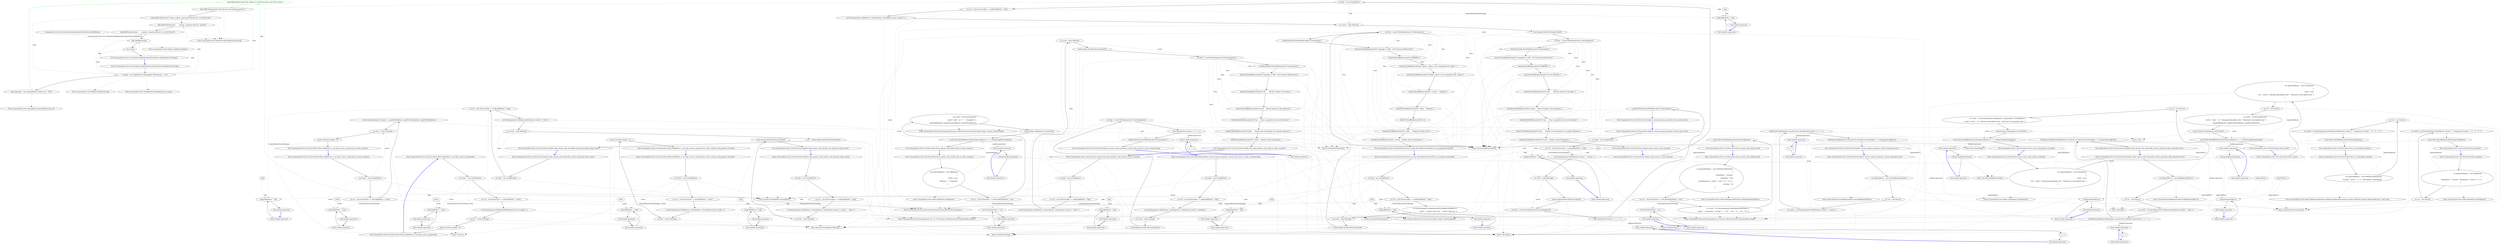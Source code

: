 digraph  {
d3 [label="help.AddPreOptionsLine(''This software is under the terms of the XYZ License'')", span="62-62", cluster="CommandLine.Tests.Unit.Attributes.HelpOptionAttributeFixture.MockOptions.GetUsage()", color=green, community=0];
d1 [label="var help = new HelpText(new HeadingInfo(''MyProgram'', ''1.0''))", span="60-60", cluster="CommandLine.Tests.Unit.Attributes.HelpOptionAttributeFixture.MockOptions.GetUsage()"];
d2 [label="help.Copyright = new CopyrightInfo(''Authors, Inc.'', 2007)", span="61-61", cluster="CommandLine.Tests.Unit.Attributes.HelpOptionAttributeFixture.MockOptions.GetUsage()"];
d4 [label="help.AddPreOptionsLine(''(http://license-text.org/show.cgi?xyz).'')", span="63-63", cluster="CommandLine.Tests.Unit.Attributes.HelpOptionAttributeFixture.MockOptions.GetUsage()"];
d14 [label="Entry CommandLine.Text.HelpText.AddPreOptionsLine(string)", span="378-378", cluster="CommandLine.Text.HelpText.AddPreOptionsLine(string)"];
d0 [label="Entry CommandLine.Tests.Unit.Attributes.HelpOptionAttributeFixture.MockOptions.GetUsage()", span="58-58", cluster="CommandLine.Tests.Unit.Attributes.HelpOptionAttributeFixture.MockOptions.GetUsage()"];
d11 [label="Entry CommandLine.Text.HelpText.HelpText(string)", span="84-84", cluster="CommandLine.Text.HelpText.HelpText(string)"];
d12 [label="Entry CommandLine.Text.HeadingInfo.HeadingInfo(string, string)", span="60-60", cluster="CommandLine.Text.HeadingInfo.HeadingInfo(string, string)"];
d5 [label="help.AddPreOptionsLine(''Usage: myprog --input equations-file.xml -o result-file.xml'')", span="64-64", cluster="CommandLine.Tests.Unit.Attributes.HelpOptionAttributeFixture.MockOptions.GetUsage()"];
d6 [label="help.AddPreOptionsLine(''       myprog -i equations-file.xml --paralell'')", span="65-65", cluster="CommandLine.Tests.Unit.Attributes.HelpOptionAttributeFixture.MockOptions.GetUsage()"];
d7 [label="help.AddPreOptionsLine(''       myprog -i equations-file.xml -vo result-file.xml'')", span="66-66", cluster="CommandLine.Tests.Unit.Attributes.HelpOptionAttributeFixture.MockOptions.GetUsage()"];
d8 [label="help.AddOptions(this)", span="67-67", cluster="CommandLine.Tests.Unit.Attributes.HelpOptionAttributeFixture.MockOptions.GetUsage()"];
d9 [label="return help;", span="68-68", cluster="CommandLine.Tests.Unit.Attributes.HelpOptionAttributeFixture.MockOptions.GetUsage()"];
d13 [label="Entry CommandLine.Text.CopyrightInfo.CopyrightInfo(string, int)", span="56-56", cluster="CommandLine.Text.CopyrightInfo.CopyrightInfo(string, int)"];
d10 [label="Exit CommandLine.Tests.Unit.Attributes.HelpOptionAttributeFixture.MockOptions.GetUsage()", span="58-58", cluster="CommandLine.Tests.Unit.Attributes.HelpOptionAttributeFixture.MockOptions.GetUsage()"];
d63 [label="CommandLine.Tests.Unit.Attributes.HelpOptionAttributeFixture.MockOptions", span=""];
d15 [label="Entry CommandLine.Text.HelpText.AddOptions(object)", span="398-398", cluster="CommandLine.Text.HelpText.AddOptions(object)"];
m1_0 [label="Entry CommandLine.Tests.Unit.ParserTests.When_HelpWriter_is_set_help_screen_is_generated()", span="15-15", cluster="CommandLine.Tests.Unit.ParserTests.When_HelpWriter_is_set_help_screen_is_generated()", file="ReflectionHelper.cs"];
m1_1 [label="var writer = new StringWriter()", span="18-18", cluster="CommandLine.Tests.Unit.ParserTests.When_HelpWriter_is_set_help_screen_is_generated()", file="ReflectionHelper.cs"];
m1_2 [label="var sut = new Parser(with => with.HelpWriter = writer)", span="19-19", cluster="CommandLine.Tests.Unit.ParserTests.When_HelpWriter_is_set_help_screen_is_generated()", file="ReflectionHelper.cs"];
m1_4 [label="var text = writer.ToString()", span="25-25", cluster="CommandLine.Tests.Unit.ParserTests.When_HelpWriter_is_set_help_screen_is_generated()", file="ReflectionHelper.cs"];
m1_3 [label="sut.ParseArguments<FakeOptionWithRequired>(new string[] { })", span="22-22", cluster="CommandLine.Tests.Unit.ParserTests.When_HelpWriter_is_set_help_screen_is_generated()", file="ReflectionHelper.cs"];
m1_5 [label="Assert.True(text.Length > 0)", span="26-26", cluster="CommandLine.Tests.Unit.ParserTests.When_HelpWriter_is_set_help_screen_is_generated()", file="ReflectionHelper.cs"];
m1_6 [label="Exit CommandLine.Tests.Unit.ParserTests.When_HelpWriter_is_set_help_screen_is_generated()", span="15-15", cluster="CommandLine.Tests.Unit.ParserTests.When_HelpWriter_is_set_help_screen_is_generated()", file="ReflectionHelper.cs"];
m1_100 [label="Entry CommandLine.Tests.Unit.ParserTests.Explicit_help_request_with_immutable_instance_generates_help_requested_error()", span="184-184", cluster="CommandLine.Tests.Unit.ParserTests.Explicit_help_request_with_immutable_instance_generates_help_requested_error()", file="ReflectionHelper.cs"];
m1_101 [label="var expectedError = new HelpRequestedError()", span="187-187", cluster="CommandLine.Tests.Unit.ParserTests.Explicit_help_request_with_immutable_instance_generates_help_requested_error()", file="ReflectionHelper.cs"];
m1_102 [label="var sut = new Parser()", span="188-188", cluster="CommandLine.Tests.Unit.ParserTests.Explicit_help_request_with_immutable_instance_generates_help_requested_error()", file="ReflectionHelper.cs"];
m1_105 [label="((NotParsed<FakeImmutableOptions>)result).Errors.Should().ContainSingle(e => e.Equals(expectedError))", span="195-195", cluster="CommandLine.Tests.Unit.ParserTests.Explicit_help_request_with_immutable_instance_generates_help_requested_error()", file="ReflectionHelper.cs"];
m1_103 [label="var result = sut.ParseArguments<FakeImmutableOptions>(new[] { ''--help'' })", span="191-191", cluster="CommandLine.Tests.Unit.ParserTests.Explicit_help_request_with_immutable_instance_generates_help_requested_error()", file="ReflectionHelper.cs"];
m1_104 [label="((NotParsed<FakeImmutableOptions>)result).Errors.Should().HaveCount(x => x == 1)", span="194-194", cluster="CommandLine.Tests.Unit.ParserTests.Explicit_help_request_with_immutable_instance_generates_help_requested_error()", file="ReflectionHelper.cs"];
m1_106 [label="Exit CommandLine.Tests.Unit.ParserTests.Explicit_help_request_with_immutable_instance_generates_help_requested_error()", span="184-184", cluster="CommandLine.Tests.Unit.ParserTests.Explicit_help_request_with_immutable_instance_generates_help_requested_error()", file="ReflectionHelper.cs"];
m1_162 [label="Entry CommandLine.Tests.Unit.ParserTests.Implicit_help_screen_in_verb_scenario()", span="251-251", cluster="CommandLine.Tests.Unit.ParserTests.Implicit_help_screen_in_verb_scenario()", file="ReflectionHelper.cs"];
m1_163 [label="var help = new StringWriter()", span="254-254", cluster="CommandLine.Tests.Unit.ParserTests.Implicit_help_screen_in_verb_scenario()", file="ReflectionHelper.cs"];
m1_164 [label="var sut = new Parser(config => config.HelpWriter = help)", span="255-255", cluster="CommandLine.Tests.Unit.ParserTests.Implicit_help_screen_in_verb_scenario()", file="ReflectionHelper.cs"];
m1_166 [label="var result = help.ToString()", span="259-259", cluster="CommandLine.Tests.Unit.ParserTests.Implicit_help_screen_in_verb_scenario()", file="ReflectionHelper.cs"];
m1_165 [label="sut.ParseArguments<AddOptions, CommitOptions, CloneOptions>(new string [] { })", span="258-258", cluster="CommandLine.Tests.Unit.ParserTests.Implicit_help_screen_in_verb_scenario()", file="ReflectionHelper.cs"];
m1_167 [label="result.Length.Should().BeGreaterThan(0)", span="262-262", cluster="CommandLine.Tests.Unit.ParserTests.Implicit_help_screen_in_verb_scenario()", file="ReflectionHelper.cs"];
m1_168 [label="var lines = result.ToNotEmptyLines().TrimStringArray()", span="263-263", cluster="CommandLine.Tests.Unit.ParserTests.Implicit_help_screen_in_verb_scenario()", file="ReflectionHelper.cs"];
m1_169 [label="lines[0].Should().StartWithEquivalent(''CommandLine'')", span="264-264", cluster="CommandLine.Tests.Unit.ParserTests.Implicit_help_screen_in_verb_scenario()", file="ReflectionHelper.cs"];
m1_170 [label="lines[1].ShouldBeEquivalentTo(''Copyright (c) 2005 - 2015 Giacomo Stelluti Scala'')", span="265-265", cluster="CommandLine.Tests.Unit.ParserTests.Implicit_help_screen_in_verb_scenario()", file="ReflectionHelper.cs"];
m1_171 [label="lines[2].ShouldBeEquivalentTo(''ERROR(S):'')", span="266-266", cluster="CommandLine.Tests.Unit.ParserTests.Implicit_help_screen_in_verb_scenario()", file="ReflectionHelper.cs"];
m1_172 [label="lines[3].ShouldBeEquivalentTo(''No verb selected.'')", span="267-267", cluster="CommandLine.Tests.Unit.ParserTests.Implicit_help_screen_in_verb_scenario()", file="ReflectionHelper.cs"];
m1_173 [label="lines[4].ShouldBeEquivalentTo(''add        Add file contents to the index.'')", span="268-268", cluster="CommandLine.Tests.Unit.ParserTests.Implicit_help_screen_in_verb_scenario()", file="ReflectionHelper.cs"];
m1_174 [label="lines[5].ShouldBeEquivalentTo(''commit     Record changes to the repository.'')", span="269-269", cluster="CommandLine.Tests.Unit.ParserTests.Implicit_help_screen_in_verb_scenario()", file="ReflectionHelper.cs"];
m1_175 [label="lines[6].ShouldBeEquivalentTo(''clone      Clone a repository into a new directory.'')", span="270-270", cluster="CommandLine.Tests.Unit.ParserTests.Implicit_help_screen_in_verb_scenario()", file="ReflectionHelper.cs"];
m1_176 [label="lines[7].ShouldBeEquivalentTo(''help       Display more information on a specific command.'')", span="271-271", cluster="CommandLine.Tests.Unit.ParserTests.Implicit_help_screen_in_verb_scenario()", file="ReflectionHelper.cs"];
m1_177 [label="lines[8].ShouldBeEquivalentTo(''version    Display version information.'')", span="272-272", cluster="CommandLine.Tests.Unit.ParserTests.Implicit_help_screen_in_verb_scenario()", file="ReflectionHelper.cs"];
m1_178 [label="Exit CommandLine.Tests.Unit.ParserTests.Implicit_help_screen_in_verb_scenario()", span="251-251", cluster="CommandLine.Tests.Unit.ParserTests.Implicit_help_screen_in_verb_scenario()", file="ReflectionHelper.cs"];
m1_8 [label="Entry CommandLine.Parser.Parser(System.Action<CommandLine.ParserSettings>)", span="37-37", cluster="CommandLine.Parser.Parser(System.Action<CommandLine.ParserSettings>)", file="ReflectionHelper.cs"];
m1_79 [label="Entry CommandLine.Tests.Fakes.CloneOptions.CloneOptions()", span="33-33", cluster="CommandLine.Tests.Fakes.CloneOptions.CloneOptions()", file="ReflectionHelper.cs"];
m1_11 [label="Entry Unk.True", span="", cluster="Unk.True", file="ReflectionHelper.cs"];
m1_118 [label="Entry CommandLine.Tests.Unit.ParserTests.Explicit_help_request_with_immutable_instance_generates_help_screen()", span="200-200", cluster="CommandLine.Tests.Unit.ParserTests.Explicit_help_request_with_immutable_instance_generates_help_screen()", file="ReflectionHelper.cs"];
m1_119 [label="var help = new StringWriter()", span="203-203", cluster="CommandLine.Tests.Unit.ParserTests.Explicit_help_request_with_immutable_instance_generates_help_screen()", file="ReflectionHelper.cs"];
m1_120 [label="var sut = new Parser(config => config.HelpWriter = help)", span="204-204", cluster="CommandLine.Tests.Unit.ParserTests.Explicit_help_request_with_immutable_instance_generates_help_screen()", file="ReflectionHelper.cs"];
m1_122 [label="var result = help.ToString()", span="208-208", cluster="CommandLine.Tests.Unit.ParserTests.Explicit_help_request_with_immutable_instance_generates_help_screen()", file="ReflectionHelper.cs"];
m1_121 [label="sut.ParseArguments<FakeImmutableOptions>(new[] { ''--help'' })", span="207-207", cluster="CommandLine.Tests.Unit.ParserTests.Explicit_help_request_with_immutable_instance_generates_help_screen()", file="ReflectionHelper.cs"];
m1_123 [label="result.Length.Should().BeGreaterThan(0)", span="211-211", cluster="CommandLine.Tests.Unit.ParserTests.Explicit_help_request_with_immutable_instance_generates_help_screen()", file="ReflectionHelper.cs"];
m1_124 [label="Exit CommandLine.Tests.Unit.ParserTests.Explicit_help_request_with_immutable_instance_generates_help_screen()", span="200-200", cluster="CommandLine.Tests.Unit.ParserTests.Explicit_help_request_with_immutable_instance_generates_help_screen()", file="ReflectionHelper.cs"];
m1_46 [label="Entry CommandLine.Tests.Unit.ParserTests.Parse_options_with_double_dash()", span="81-81", cluster="CommandLine.Tests.Unit.ParserTests.Parse_options_with_double_dash()", file="ReflectionHelper.cs"];
m1_47 [label="var expectedOptions = new FakeOptionsWithValues\r\n                {\r\n                    StringValue = ''astring'',\r\n                    LongValue = 20L,\r\n                    StringSequence = new[] { ''--aaa'', ''-b'', ''--ccc'' },\r\n                    IntValue = 30\r\n                }", span="84-90", cluster="CommandLine.Tests.Unit.ParserTests.Parse_options_with_double_dash()", file="ReflectionHelper.cs"];
m1_48 [label="var sut = new Parser(with => with.EnableDashDash = true)", span="91-91", cluster="CommandLine.Tests.Unit.ParserTests.Parse_options_with_double_dash()", file="ReflectionHelper.cs"];
m1_50 [label="result.Value.ShouldBeEquivalentTo(expectedOptions)", span="98-98", cluster="CommandLine.Tests.Unit.ParserTests.Parse_options_with_double_dash()", file="ReflectionHelper.cs"];
m1_49 [label="var result = sut.ParseArguments<FakeOptionsWithValues>(\r\n                new[] { ''--stringvalue'', ''astring'', ''--'', ''20'', ''--aaa'', ''-b'', ''--ccc'', ''30'' })", span="94-95", cluster="CommandLine.Tests.Unit.ParserTests.Parse_options_with_double_dash()", file="ReflectionHelper.cs"];
m1_51 [label="Exit CommandLine.Tests.Unit.ParserTests.Parse_options_with_double_dash()", span="81-81", cluster="CommandLine.Tests.Unit.ParserTests.Parse_options_with_double_dash()", file="ReflectionHelper.cs"];
m1_110 [label="Entry Unk.ContainSingle", span="", cluster="Unk.ContainSingle", file="ReflectionHelper.cs"];
m1_237 [label="Entry CommandLine.Tests.Unit.ParserTests.Explicit_help_request_with_specific_verb_generates_help_screen()", span="350-350", cluster="CommandLine.Tests.Unit.ParserTests.Explicit_help_request_with_specific_verb_generates_help_screen()", file="ReflectionHelper.cs"];
m1_238 [label="var help = new StringWriter()", span="353-353", cluster="CommandLine.Tests.Unit.ParserTests.Explicit_help_request_with_specific_verb_generates_help_screen()", file="ReflectionHelper.cs"];
m1_239 [label="var sut = new Parser(config => config.HelpWriter = help)", span="354-354", cluster="CommandLine.Tests.Unit.ParserTests.Explicit_help_request_with_specific_verb_generates_help_screen()", file="ReflectionHelper.cs"];
m1_241 [label="var result = help.ToString()", span="358-358", cluster="CommandLine.Tests.Unit.ParserTests.Explicit_help_request_with_specific_verb_generates_help_screen()", file="ReflectionHelper.cs"];
m1_240 [label="sut.ParseArguments<AddOptions, CommitOptions, CloneOptions>(new[] { ''commit'', ''--help'' })", span="357-357", cluster="CommandLine.Tests.Unit.ParserTests.Explicit_help_request_with_specific_verb_generates_help_screen()", file="ReflectionHelper.cs"];
m1_242 [label="result.Length.Should().BeGreaterThan(0)", span="361-361", cluster="CommandLine.Tests.Unit.ParserTests.Explicit_help_request_with_specific_verb_generates_help_screen()", file="ReflectionHelper.cs"];
m1_243 [label="Exit CommandLine.Tests.Unit.ParserTests.Explicit_help_request_with_specific_verb_generates_help_screen()", span="350-350", cluster="CommandLine.Tests.Unit.ParserTests.Explicit_help_request_with_specific_verb_generates_help_screen()", file="ReflectionHelper.cs"];
m1_64 [label="Entry Unk.>", span="", cluster="Unk.>", file="ReflectionHelper.cs"];
m1_22 [label="Entry CommandLine.Parser.ParseArguments(System.Collections.Generic.IEnumerable<string>, params System.Type[])", span="142-142", cluster="CommandLine.Parser.ParseArguments(System.Collections.Generic.IEnumerable<string>, params System.Type[])", file="ReflectionHelper.cs"];
m1_33 [label="Entry CommandLine.Parser.ParseArguments<T1, T2, T3>(System.Collections.Generic.IEnumerable<string>)", span="46-46", cluster="CommandLine.Parser.ParseArguments<T1, T2, T3>(System.Collections.Generic.IEnumerable<string>)", file="ReflectionHelper.cs"];
m1_83 [label="Entry CommandLine.Tests.Unit.ParserTests.Parse_verbs_using_generic_overload()", span="147-147", cluster="CommandLine.Tests.Unit.ParserTests.Parse_verbs_using_generic_overload()", file="ReflectionHelper.cs"];
m1_84 [label="var expectedOptions = new CloneOptions\r\n            {\r\n                Quiet = true,\r\n                Urls = new[] { ''http://gsscoder.github.com/'', ''http://yes-to-nooo.github.com/'' }\r\n            }", span="150-154", cluster="CommandLine.Tests.Unit.ParserTests.Parse_verbs_using_generic_overload()", file="ReflectionHelper.cs"];
m1_85 [label="var sut = new Parser()", span="155-155", cluster="CommandLine.Tests.Unit.ParserTests.Parse_verbs_using_generic_overload()", file="ReflectionHelper.cs"];
m1_88 [label="result.Value.ShouldBeEquivalentTo(expectedOptions, o => o.RespectingRuntimeTypes())", span="163-163", cluster="CommandLine.Tests.Unit.ParserTests.Parse_verbs_using_generic_overload()", file="ReflectionHelper.cs"];
m1_86 [label="var result = sut.ParseArguments<AddOptions, CommitOptions, CloneOptions>(\r\n                new[] { ''clone'', ''-q'', ''http://gsscoder.github.com/'', ''http://yes-to-nooo.github.com/'' })", span="158-159", cluster="CommandLine.Tests.Unit.ParserTests.Parse_verbs_using_generic_overload()", file="ReflectionHelper.cs"];
m1_87 [label="Assert.IsType<CloneOptions>(result.Value)", span="162-162", cluster="CommandLine.Tests.Unit.ParserTests.Parse_verbs_using_generic_overload()", file="ReflectionHelper.cs"];
m1_89 [label="Exit CommandLine.Tests.Unit.ParserTests.Parse_verbs_using_generic_overload()", span="147-147", cluster="CommandLine.Tests.Unit.ParserTests.Parse_verbs_using_generic_overload()", file="ReflectionHelper.cs"];
m1_154 [label="Entry System.Collections.Generic.IEnumerable<string>.TrimStringArray()", span="15-15", cluster="System.Collections.Generic.IEnumerable<string>.TrimStringArray()", file="ReflectionHelper.cs"];
m1_56 [label="Entry CommandLine.Tests.Unit.ParserTests.Parse_options_with_double_dash_in_verbs_scenario()", span="103-103", cluster="CommandLine.Tests.Unit.ParserTests.Parse_options_with_double_dash_in_verbs_scenario()", file="ReflectionHelper.cs"];
m1_57 [label="var expectedOptions = new AddOptions\r\n                {\r\n                    Patch = true,\r\n                    FileName = ''--strange-fn''\r\n                }", span="106-110", cluster="CommandLine.Tests.Unit.ParserTests.Parse_options_with_double_dash_in_verbs_scenario()", file="ReflectionHelper.cs"];
m1_58 [label="var sut = new Parser(with => with.EnableDashDash = true)", span="111-111", cluster="CommandLine.Tests.Unit.ParserTests.Parse_options_with_double_dash_in_verbs_scenario()", file="ReflectionHelper.cs"];
m1_61 [label="result.Value.ShouldBeEquivalentTo(expectedOptions, o => o.RespectingRuntimeTypes())", span="120-120", cluster="CommandLine.Tests.Unit.ParserTests.Parse_options_with_double_dash_in_verbs_scenario()", file="ReflectionHelper.cs"];
m1_59 [label="var result = sut.ParseArguments(\r\n                new[] { ''add'', ''-p'', ''--'', ''--strange-fn'' },\r\n                typeof(AddOptions), typeof(CommitOptions), typeof(CloneOptions))", span="114-116", cluster="CommandLine.Tests.Unit.ParserTests.Parse_options_with_double_dash_in_verbs_scenario()", file="ReflectionHelper.cs"];
m1_60 [label="Assert.IsType<AddOptions>(result.Value)", span="119-119", cluster="CommandLine.Tests.Unit.ParserTests.Parse_options_with_double_dash_in_verbs_scenario()", file="ReflectionHelper.cs"];
m1_62 [label="Exit CommandLine.Tests.Unit.ParserTests.Parse_options_with_double_dash_in_verbs_scenario()", span="103-103", cluster="CommandLine.Tests.Unit.ParserTests.Parse_options_with_double_dash_in_verbs_scenario()", file="ReflectionHelper.cs"];
m1_7 [label="Entry System.IO.StringWriter.StringWriter()", span="0-0", cluster="System.IO.StringWriter.StringWriter()", file="ReflectionHelper.cs"];
m1_71 [label="Entry Unk.RespectingRuntimeTypes", span="", cluster="Unk.RespectingRuntimeTypes", file="ReflectionHelper.cs"];
m1_125 [label="Entry Unk.BeGreaterThan", span="", cluster="Unk.BeGreaterThan", file="ReflectionHelper.cs"];
m1_129 [label="Entry CommandLine.Tests.Unit.ParserTests.Explicit_version_request_generates_version_requested_error()", span="216-216", cluster="CommandLine.Tests.Unit.ParserTests.Explicit_version_request_generates_version_requested_error()", file="ReflectionHelper.cs"];
m1_130 [label="var expectedError = new VersionRequestedError()", span="219-219", cluster="CommandLine.Tests.Unit.ParserTests.Explicit_version_request_generates_version_requested_error()", file="ReflectionHelper.cs"];
m1_131 [label="var sut = new Parser()", span="220-220", cluster="CommandLine.Tests.Unit.ParserTests.Explicit_version_request_generates_version_requested_error()", file="ReflectionHelper.cs"];
m1_134 [label="((NotParsed<FakeOptions>)result).Errors.Should().ContainSingle(e => e.Equals(expectedError))", span="227-227", cluster="CommandLine.Tests.Unit.ParserTests.Explicit_version_request_generates_version_requested_error()", file="ReflectionHelper.cs"];
m1_132 [label="var result = sut.ParseArguments<FakeOptions>(new[] { ''--version'' })", span="223-223", cluster="CommandLine.Tests.Unit.ParserTests.Explicit_version_request_generates_version_requested_error()", file="ReflectionHelper.cs"];
m1_133 [label="((NotParsed<FakeOptions>)result).Errors.Should().HaveCount(x => x == 1)", span="226-226", cluster="CommandLine.Tests.Unit.ParserTests.Explicit_version_request_generates_version_requested_error()", file="ReflectionHelper.cs"];
m1_135 [label="Exit CommandLine.Tests.Unit.ParserTests.Explicit_version_request_generates_version_requested_error()", span="216-216", cluster="CommandLine.Tests.Unit.ParserTests.Explicit_version_request_generates_version_requested_error()", file="ReflectionHelper.cs"];
m1_136 [label="Entry CommandLine.VersionRequestedError.VersionRequestedError()", span="432-432", cluster="CommandLine.VersionRequestedError.VersionRequestedError()", file="ReflectionHelper.cs"];
m1_44 [label="Entry CommandLine.Parser.Parser()", span="26-26", cluster="CommandLine.Parser.Parser()", file="ReflectionHelper.cs"];
m1_182 [label="Entry CommandLine.Tests.Unit.ParserTests.Double_dash_help_dispalys_verbs_index_in_verbs_scenario()", span="277-277", cluster="CommandLine.Tests.Unit.ParserTests.Double_dash_help_dispalys_verbs_index_in_verbs_scenario()", file="ReflectionHelper.cs"];
m1_183 [label="var help = new StringWriter()", span="280-280", cluster="CommandLine.Tests.Unit.ParserTests.Double_dash_help_dispalys_verbs_index_in_verbs_scenario()", file="ReflectionHelper.cs"];
m1_184 [label="var sut = new Parser(config => config.HelpWriter = help)", span="281-281", cluster="CommandLine.Tests.Unit.ParserTests.Double_dash_help_dispalys_verbs_index_in_verbs_scenario()", file="ReflectionHelper.cs"];
m1_186 [label="var result = help.ToString()", span="285-285", cluster="CommandLine.Tests.Unit.ParserTests.Double_dash_help_dispalys_verbs_index_in_verbs_scenario()", file="ReflectionHelper.cs"];
m1_185 [label="sut.ParseArguments<AddOptions, CommitOptions, CloneOptions>(new [] { ''--help'' })", span="284-284", cluster="CommandLine.Tests.Unit.ParserTests.Double_dash_help_dispalys_verbs_index_in_verbs_scenario()", file="ReflectionHelper.cs"];
m1_187 [label="result.Length.Should().BeGreaterThan(0)", span="288-288", cluster="CommandLine.Tests.Unit.ParserTests.Double_dash_help_dispalys_verbs_index_in_verbs_scenario()", file="ReflectionHelper.cs"];
m1_188 [label="var lines = result.ToNotEmptyLines().TrimStringArray()", span="289-289", cluster="CommandLine.Tests.Unit.ParserTests.Double_dash_help_dispalys_verbs_index_in_verbs_scenario()", file="ReflectionHelper.cs"];
m1_189 [label="lines[0].Should().StartWithEquivalent(''CommandLine'')", span="290-290", cluster="CommandLine.Tests.Unit.ParserTests.Double_dash_help_dispalys_verbs_index_in_verbs_scenario()", file="ReflectionHelper.cs"];
m1_190 [label="lines[1].ShouldBeEquivalentTo(''Copyright (c) 2005 - 2015 Giacomo Stelluti Scala'')", span="291-291", cluster="CommandLine.Tests.Unit.ParserTests.Double_dash_help_dispalys_verbs_index_in_verbs_scenario()", file="ReflectionHelper.cs"];
m1_191 [label="lines[2].ShouldBeEquivalentTo(''add        Add file contents to the index.'')", span="292-292", cluster="CommandLine.Tests.Unit.ParserTests.Double_dash_help_dispalys_verbs_index_in_verbs_scenario()", file="ReflectionHelper.cs"];
m1_192 [label="lines[3].ShouldBeEquivalentTo(''commit     Record changes to the repository.'')", span="293-293", cluster="CommandLine.Tests.Unit.ParserTests.Double_dash_help_dispalys_verbs_index_in_verbs_scenario()", file="ReflectionHelper.cs"];
m1_193 [label="lines[4].ShouldBeEquivalentTo(''clone      Clone a repository into a new directory.'')", span="294-294", cluster="CommandLine.Tests.Unit.ParserTests.Double_dash_help_dispalys_verbs_index_in_verbs_scenario()", file="ReflectionHelper.cs"];
m1_194 [label="lines[5].ShouldBeEquivalentTo(''help       Display more information on a specific command.'')", span="295-295", cluster="CommandLine.Tests.Unit.ParserTests.Double_dash_help_dispalys_verbs_index_in_verbs_scenario()", file="ReflectionHelper.cs"];
m1_195 [label="lines[6].ShouldBeEquivalentTo(''version    Display version information.'')", span="296-296", cluster="CommandLine.Tests.Unit.ParserTests.Double_dash_help_dispalys_verbs_index_in_verbs_scenario()", file="ReflectionHelper.cs"];
m1_196 [label="Exit CommandLine.Tests.Unit.ParserTests.Double_dash_help_dispalys_verbs_index_in_verbs_scenario()", span="277-277", cluster="CommandLine.Tests.Unit.ParserTests.Double_dash_help_dispalys_verbs_index_in_verbs_scenario()", file="ReflectionHelper.cs"];
m1_244 [label="Entry lambda expression", span="354-354", cluster="lambda expression", file="ReflectionHelper.cs"];
m1_13 [label="with.HelpWriter = writer", span="19-19", cluster="lambda expression", file="ReflectionHelper.cs"];
m1_12 [label="Entry lambda expression", span="19-19", cluster="lambda expression", file="ReflectionHelper.cs"];
m1_14 [label="Exit lambda expression", span="19-19", cluster="lambda expression", file="ReflectionHelper.cs"];
m1_24 [label="with.HelpWriter = writer", span="35-35", cluster="lambda expression", file="ReflectionHelper.cs"];
m1_23 [label="Entry lambda expression", span="35-35", cluster="lambda expression", file="ReflectionHelper.cs"];
m1_25 [label="Exit lambda expression", span="35-35", cluster="lambda expression", file="ReflectionHelper.cs"];
m1_35 [label="with.HelpWriter = writer", span="51-51", cluster="lambda expression", file="ReflectionHelper.cs"];
m1_34 [label="Entry lambda expression", span="51-51", cluster="lambda expression", file="ReflectionHelper.cs"];
m1_36 [label="Exit lambda expression", span="51-51", cluster="lambda expression", file="ReflectionHelper.cs"];
m1_54 [label="with.EnableDashDash = true", span="91-91", cluster="lambda expression", file="ReflectionHelper.cs"];
m1_53 [label="Entry lambda expression", span="91-91", cluster="lambda expression", file="ReflectionHelper.cs"];
m1_55 [label="Exit lambda expression", span="91-91", cluster="lambda expression", file="ReflectionHelper.cs"];
m1_66 [label="with.EnableDashDash = true", span="111-111", cluster="lambda expression", file="ReflectionHelper.cs"];
m1_68 [label="Entry lambda expression", span="120-120", cluster="lambda expression", file="ReflectionHelper.cs"];
m1_65 [label="Entry lambda expression", span="111-111", cluster="lambda expression", file="ReflectionHelper.cs"];
m1_67 [label="Exit lambda expression", span="111-111", cluster="lambda expression", file="ReflectionHelper.cs"];
m1_69 [label="o.RespectingRuntimeTypes()", span="120-120", cluster="lambda expression", file="ReflectionHelper.cs"];
m1_70 [label="Exit lambda expression", span="120-120", cluster="lambda expression", file="ReflectionHelper.cs"];
m1_80 [label="Entry lambda expression", span="142-142", cluster="lambda expression", file="ReflectionHelper.cs"];
m1_81 [label="o.RespectingRuntimeTypes()", span="142-142", cluster="lambda expression", file="ReflectionHelper.cs"];
m1_82 [label="Exit lambda expression", span="142-142", cluster="lambda expression", file="ReflectionHelper.cs"];
m1_90 [label="Entry lambda expression", span="163-163", cluster="lambda expression", file="ReflectionHelper.cs"];
m1_91 [label="o.RespectingRuntimeTypes()", span="163-163", cluster="lambda expression", file="ReflectionHelper.cs"];
m1_92 [label="Exit lambda expression", span="163-163", cluster="lambda expression", file="ReflectionHelper.cs"];
m1_115 [label="e.Equals(expectedError)", span="195-195", cluster="lambda expression", file="ReflectionHelper.cs"];
m1_111 [label="Entry lambda expression", span="194-194", cluster="lambda expression", file="ReflectionHelper.cs"];
m1_114 [label="Entry lambda expression", span="195-195", cluster="lambda expression", file="ReflectionHelper.cs"];
m1_112 [label="x == 1", span="194-194", cluster="lambda expression", file="ReflectionHelper.cs"];
m1_113 [label="Exit lambda expression", span="194-194", cluster="lambda expression", file="ReflectionHelper.cs"];
m1_116 [label="Exit lambda expression", span="195-195", cluster="lambda expression", file="ReflectionHelper.cs"];
m1_127 [label="config.HelpWriter = help", span="204-204", cluster="lambda expression", file="ReflectionHelper.cs"];
m1_126 [label="Entry lambda expression", span="204-204", cluster="lambda expression", file="ReflectionHelper.cs"];
m1_128 [label="Exit lambda expression", span="204-204", cluster="lambda expression", file="ReflectionHelper.cs"];
m1_141 [label="e.Equals(expectedError)", span="227-227", cluster="lambda expression", file="ReflectionHelper.cs"];
m1_137 [label="Entry lambda expression", span="226-226", cluster="lambda expression", file="ReflectionHelper.cs"];
m1_140 [label="Entry lambda expression", span="227-227", cluster="lambda expression", file="ReflectionHelper.cs"];
m1_138 [label="x == 1", span="226-226", cluster="lambda expression", file="ReflectionHelper.cs"];
m1_139 [label="Exit lambda expression", span="226-226", cluster="lambda expression", file="ReflectionHelper.cs"];
m1_142 [label="Exit lambda expression", span="227-227", cluster="lambda expression", file="ReflectionHelper.cs"];
m1_157 [label="config.HelpWriter = help", span="236-236", cluster="lambda expression", file="ReflectionHelper.cs"];
m1_159 [label="Entry lambda expression", span="245-245", cluster="lambda expression", file="ReflectionHelper.cs"];
m1_156 [label="Entry lambda expression", span="236-236", cluster="lambda expression", file="ReflectionHelper.cs"];
m1_158 [label="Exit lambda expression", span="236-236", cluster="lambda expression", file="ReflectionHelper.cs"];
m1_160 [label="x == 1", span="245-245", cluster="lambda expression", file="ReflectionHelper.cs"];
m1_161 [label="Exit lambda expression", span="245-245", cluster="lambda expression", file="ReflectionHelper.cs"];
m1_180 [label="config.HelpWriter = help", span="255-255", cluster="lambda expression", file="ReflectionHelper.cs"];
m1_179 [label="Entry lambda expression", span="255-255", cluster="lambda expression", file="ReflectionHelper.cs"];
m1_181 [label="Exit lambda expression", span="255-255", cluster="lambda expression", file="ReflectionHelper.cs"];
m1_198 [label="config.HelpWriter = help", span="281-281", cluster="lambda expression", file="ReflectionHelper.cs"];
m1_197 [label="Entry lambda expression", span="281-281", cluster="lambda expression", file="ReflectionHelper.cs"];
m1_199 [label="Exit lambda expression", span="281-281", cluster="lambda expression", file="ReflectionHelper.cs"];
m1_211 [label="config.HelpWriter = help", span="307-307", cluster="lambda expression", file="ReflectionHelper.cs"];
m1_213 [label="Entry lambda expression", span="316-316", cluster="lambda expression", file="ReflectionHelper.cs"];
m1_210 [label="Entry lambda expression", span="307-307", cluster="lambda expression", file="ReflectionHelper.cs"];
m1_212 [label="Exit lambda expression", span="307-307", cluster="lambda expression", file="ReflectionHelper.cs"];
m1_214 [label="x == 1", span="316-316", cluster="lambda expression", file="ReflectionHelper.cs"];
m1_215 [label="Exit lambda expression", span="316-316", cluster="lambda expression", file="ReflectionHelper.cs"];
m1_235 [label="config.HelpWriter = help", span="326-326", cluster="lambda expression", file="ReflectionHelper.cs"];
m1_234 [label="Entry lambda expression", span="326-326", cluster="lambda expression", file="ReflectionHelper.cs"];
m1_236 [label="Exit lambda expression", span="326-326", cluster="lambda expression", file="ReflectionHelper.cs"];
m1_245 [label="config.HelpWriter = help", span="354-354", cluster="lambda expression", file="ReflectionHelper.cs"];
m1_246 [label="Exit lambda expression", span="354-354", cluster="lambda expression", file="ReflectionHelper.cs"];
m1_216 [label="Entry CommandLine.Tests.Unit.ParserTests.Errors_of_type_MutuallyExclusiveSetError_are_properly_formatted()", span="322-322", cluster="CommandLine.Tests.Unit.ParserTests.Errors_of_type_MutuallyExclusiveSetError_are_properly_formatted()", file="ReflectionHelper.cs"];
m1_217 [label="var help = new StringWriter()", span="325-325", cluster="CommandLine.Tests.Unit.ParserTests.Errors_of_type_MutuallyExclusiveSetError_are_properly_formatted()", file="ReflectionHelper.cs"];
m1_218 [label="var sut = new Parser(config => config.HelpWriter = help)", span="326-326", cluster="CommandLine.Tests.Unit.ParserTests.Errors_of_type_MutuallyExclusiveSetError_are_properly_formatted()", file="ReflectionHelper.cs"];
m1_220 [label="var result = help.ToString()", span="331-331", cluster="CommandLine.Tests.Unit.ParserTests.Errors_of_type_MutuallyExclusiveSetError_are_properly_formatted()", file="ReflectionHelper.cs"];
m1_219 [label="sut.ParseArguments<FakeOptionsWithTwoRequiredAndSets>(\r\n                new[] { ''--weburl=value.com'', ''--ftpurl=value.org'' })", span="329-330", cluster="CommandLine.Tests.Unit.ParserTests.Errors_of_type_MutuallyExclusiveSetError_are_properly_formatted()", file="ReflectionHelper.cs"];
m1_221 [label="result.Length.Should().BeGreaterThan(0)", span="334-334", cluster="CommandLine.Tests.Unit.ParserTests.Errors_of_type_MutuallyExclusiveSetError_are_properly_formatted()", file="ReflectionHelper.cs"];
m1_222 [label="var lines = result.ToNotEmptyLines().TrimStringArray()", span="335-335", cluster="CommandLine.Tests.Unit.ParserTests.Errors_of_type_MutuallyExclusiveSetError_are_properly_formatted()", file="ReflectionHelper.cs"];
m1_223 [label="lines[0].Should().StartWithEquivalent(''CommandLine'')", span="336-336", cluster="CommandLine.Tests.Unit.ParserTests.Errors_of_type_MutuallyExclusiveSetError_are_properly_formatted()", file="ReflectionHelper.cs"];
m1_224 [label="lines[1].ShouldBeEquivalentTo(''Copyright (c) 2005 - 2015 Giacomo Stelluti Scala'')", span="337-337", cluster="CommandLine.Tests.Unit.ParserTests.Errors_of_type_MutuallyExclusiveSetError_are_properly_formatted()", file="ReflectionHelper.cs"];
m1_225 [label="lines[2].ShouldBeEquivalentTo(''ERROR(S):'')", span="338-338", cluster="CommandLine.Tests.Unit.ParserTests.Errors_of_type_MutuallyExclusiveSetError_are_properly_formatted()", file="ReflectionHelper.cs"];
m1_226 [label="lines[3].ShouldBeEquivalentTo(''Option: 'weburl' is not compatible with: 'ftpurl'.'')", span="339-339", cluster="CommandLine.Tests.Unit.ParserTests.Errors_of_type_MutuallyExclusiveSetError_are_properly_formatted()", file="ReflectionHelper.cs"];
m1_227 [label="lines[4].ShouldBeEquivalentTo(''Option: 'ftpurl' is not compatible with: 'weburl'.'')", span="340-340", cluster="CommandLine.Tests.Unit.ParserTests.Errors_of_type_MutuallyExclusiveSetError_are_properly_formatted()", file="ReflectionHelper.cs"];
m1_228 [label="lines[5].ShouldBeEquivalentTo(''--weburl     Required.'')", span="341-341", cluster="CommandLine.Tests.Unit.ParserTests.Errors_of_type_MutuallyExclusiveSetError_are_properly_formatted()", file="ReflectionHelper.cs"];
m1_229 [label="lines[6].ShouldBeEquivalentTo(''--ftpurl     Required.'')", span="342-342", cluster="CommandLine.Tests.Unit.ParserTests.Errors_of_type_MutuallyExclusiveSetError_are_properly_formatted()", file="ReflectionHelper.cs"];
m1_230 [label="lines[7].ShouldBeEquivalentTo(''-a'')", span="343-343", cluster="CommandLine.Tests.Unit.ParserTests.Errors_of_type_MutuallyExclusiveSetError_are_properly_formatted()", file="ReflectionHelper.cs"];
m1_231 [label="lines[8].ShouldBeEquivalentTo(''--help       Display this help screen.'')", span="344-344", cluster="CommandLine.Tests.Unit.ParserTests.Errors_of_type_MutuallyExclusiveSetError_are_properly_formatted()", file="ReflectionHelper.cs"];
m1_232 [label="lines[9].ShouldBeEquivalentTo(''--version    Display version information.'')", span="345-345", cluster="CommandLine.Tests.Unit.ParserTests.Errors_of_type_MutuallyExclusiveSetError_are_properly_formatted()", file="ReflectionHelper.cs"];
m1_233 [label="Exit CommandLine.Tests.Unit.ParserTests.Errors_of_type_MutuallyExclusiveSetError_are_properly_formatted()", span="322-322", cluster="CommandLine.Tests.Unit.ParserTests.Errors_of_type_MutuallyExclusiveSetError_are_properly_formatted()", file="ReflectionHelper.cs"];
m1_26 [label="Entry CommandLine.Tests.Unit.ParserTests.When_HelpWriter_is_set_help_screen_is_generated_in_verbs_scenario_using_generic_overload()", span="47-47", cluster="CommandLine.Tests.Unit.ParserTests.When_HelpWriter_is_set_help_screen_is_generated_in_verbs_scenario_using_generic_overload()", file="ReflectionHelper.cs"];
m1_27 [label="var writer = new StringWriter()", span="50-50", cluster="CommandLine.Tests.Unit.ParserTests.When_HelpWriter_is_set_help_screen_is_generated_in_verbs_scenario_using_generic_overload()", file="ReflectionHelper.cs"];
m1_28 [label="var sut = new Parser(with => with.HelpWriter = writer)", span="51-51", cluster="CommandLine.Tests.Unit.ParserTests.When_HelpWriter_is_set_help_screen_is_generated_in_verbs_scenario_using_generic_overload()", file="ReflectionHelper.cs"];
m1_30 [label="var text = writer.ToString()", span="57-57", cluster="CommandLine.Tests.Unit.ParserTests.When_HelpWriter_is_set_help_screen_is_generated_in_verbs_scenario_using_generic_overload()", file="ReflectionHelper.cs"];
m1_29 [label="sut.ParseArguments<AddOptions, CommitOptions, CloneOptions>(new string[] { })", span="54-54", cluster="CommandLine.Tests.Unit.ParserTests.When_HelpWriter_is_set_help_screen_is_generated_in_verbs_scenario_using_generic_overload()", file="ReflectionHelper.cs"];
m1_31 [label="Assert.True(text.Length > 0)", span="58-58", cluster="CommandLine.Tests.Unit.ParserTests.When_HelpWriter_is_set_help_screen_is_generated_in_verbs_scenario_using_generic_overload()", file="ReflectionHelper.cs"];
m1_32 [label="Exit CommandLine.Tests.Unit.ParserTests.When_HelpWriter_is_set_help_screen_is_generated_in_verbs_scenario_using_generic_overload()", span="47-47", cluster="CommandLine.Tests.Unit.ParserTests.When_HelpWriter_is_set_help_screen_is_generated_in_verbs_scenario_using_generic_overload()", file="ReflectionHelper.cs"];
m1_108 [label="Entry Unk.Should", span="", cluster="Unk.Should", file="ReflectionHelper.cs"];
m1_117 [label="Entry Unk.Equals", span="", cluster="Unk.Equals", file="ReflectionHelper.cs"];
m1_10 [label="Entry System.IO.StringWriter.ToString()", span="0-0", cluster="System.IO.StringWriter.ToString()", file="ReflectionHelper.cs"];
m1_155 [label="Entry Unk.StartWithEquivalent", span="", cluster="Unk.StartWithEquivalent", file="ReflectionHelper.cs"];
m1_109 [label="Entry Unk.HaveCount", span="", cluster="Unk.HaveCount", file="ReflectionHelper.cs"];
m1_99 [label="Entry CommandLine.Tests.Fakes.FakeImmutableOptions.FakeImmutableOptions(string, System.Collections.Generic.IEnumerable<int>, bool, long)", span="13-13", cluster="CommandLine.Tests.Fakes.FakeImmutableOptions.FakeImmutableOptions(string, System.Collections.Generic.IEnumerable<int>, bool, long)", file="ReflectionHelper.cs"];
m1_63 [label="Entry CommandLine.Tests.Fakes.AddOptions.AddOptions()", span="7-7", cluster="CommandLine.Tests.Fakes.AddOptions.AddOptions()", file="ReflectionHelper.cs"];
m1_37 [label="Entry CommandLine.Tests.Unit.ParserTests.Parse_options()", span="63-63", cluster="CommandLine.Tests.Unit.ParserTests.Parse_options()", file="ReflectionHelper.cs"];
m1_38 [label="var expectedOptions = new FakeOptions\r\n                {\r\n                    StringValue = ''strvalue'', IntSequence = new[] { 1, 2, 3 }\r\n                }", span="66-69", cluster="CommandLine.Tests.Unit.ParserTests.Parse_options()", file="ReflectionHelper.cs"];
m1_39 [label="var sut = new Parser()", span="70-70", cluster="CommandLine.Tests.Unit.ParserTests.Parse_options()", file="ReflectionHelper.cs"];
m1_41 [label="result.Value.ShouldBeEquivalentTo(expectedOptions)", span="76-76", cluster="CommandLine.Tests.Unit.ParserTests.Parse_options()", file="ReflectionHelper.cs"];
m1_40 [label="var result = sut.ParseArguments<FakeOptions>(new[] { ''--stringvalue=strvalue'', ''-i1'', ''2'', ''3'' })", span="73-73", cluster="CommandLine.Tests.Unit.ParserTests.Parse_options()", file="ReflectionHelper.cs"];
m1_42 [label="Exit CommandLine.Tests.Unit.ParserTests.Parse_options()", span="63-63", cluster="CommandLine.Tests.Unit.ParserTests.Parse_options()", file="ReflectionHelper.cs"];
m1_143 [label="Entry CommandLine.Tests.Unit.ParserTests.Explicit_version_request_generates_version_info_screen()", span="232-232", cluster="CommandLine.Tests.Unit.ParserTests.Explicit_version_request_generates_version_info_screen()", file="ReflectionHelper.cs"];
m1_144 [label="var help = new StringWriter()", span="235-235", cluster="CommandLine.Tests.Unit.ParserTests.Explicit_version_request_generates_version_info_screen()", file="ReflectionHelper.cs"];
m1_145 [label="var sut = new Parser(config => config.HelpWriter = help)", span="236-236", cluster="CommandLine.Tests.Unit.ParserTests.Explicit_version_request_generates_version_info_screen()", file="ReflectionHelper.cs"];
m1_147 [label="var result = help.ToString()", span="240-240", cluster="CommandLine.Tests.Unit.ParserTests.Explicit_version_request_generates_version_info_screen()", file="ReflectionHelper.cs"];
m1_146 [label="sut.ParseArguments<FakeOptions>(new[] { ''--version'' })", span="239-239", cluster="CommandLine.Tests.Unit.ParserTests.Explicit_version_request_generates_version_info_screen()", file="ReflectionHelper.cs"];
m1_148 [label="result.Length.Should().BeGreaterThan(0)", span="243-243", cluster="CommandLine.Tests.Unit.ParserTests.Explicit_version_request_generates_version_info_screen()", file="ReflectionHelper.cs"];
m1_149 [label="var lines = result.ToNotEmptyLines().TrimStringArray()", span="244-244", cluster="CommandLine.Tests.Unit.ParserTests.Explicit_version_request_generates_version_info_screen()", file="ReflectionHelper.cs"];
m1_150 [label="lines.Should().HaveCount(x => x == 1)", span="245-245", cluster="CommandLine.Tests.Unit.ParserTests.Explicit_version_request_generates_version_info_screen()", file="ReflectionHelper.cs"];
m1_151 [label="lines[0].Should().StartWithEquivalent(''CommandLine'')", span="246-246", cluster="CommandLine.Tests.Unit.ParserTests.Explicit_version_request_generates_version_info_screen()", file="ReflectionHelper.cs"];
m1_152 [label="Exit CommandLine.Tests.Unit.ParserTests.Explicit_version_request_generates_version_info_screen()", span="232-232", cluster="CommandLine.Tests.Unit.ParserTests.Explicit_version_request_generates_version_info_screen()", file="ReflectionHelper.cs"];
m1_93 [label="Entry CommandLine.Tests.Unit.ParserTests.Parse_to_immutable_instance()", span="168-168", cluster="CommandLine.Tests.Unit.ParserTests.Parse_to_immutable_instance()", file="ReflectionHelper.cs"];
m1_94 [label="var expectedOptions = new FakeImmutableOptions(\r\n                ''strvalue'', new[] { 1, 2, 3 }, default(bool), default(long))", span="171-172", cluster="CommandLine.Tests.Unit.ParserTests.Parse_to_immutable_instance()", file="ReflectionHelper.cs"];
m1_95 [label="var sut = new Parser()", span="173-173", cluster="CommandLine.Tests.Unit.ParserTests.Parse_to_immutable_instance()", file="ReflectionHelper.cs"];
m1_97 [label="result.Value.ShouldBeEquivalentTo(expectedOptions)", span="179-179", cluster="CommandLine.Tests.Unit.ParserTests.Parse_to_immutable_instance()", file="ReflectionHelper.cs"];
m1_96 [label="var result = sut.ParseArguments<FakeImmutableOptions>(new[] { ''--stringvalue=strvalue'', ''-i1'', ''2'', ''3'' })", span="176-176", cluster="CommandLine.Tests.Unit.ParserTests.Parse_to_immutable_instance()", file="ReflectionHelper.cs"];
m1_98 [label="Exit CommandLine.Tests.Unit.ParserTests.Parse_to_immutable_instance()", span="168-168", cluster="CommandLine.Tests.Unit.ParserTests.Parse_to_immutable_instance()", file="ReflectionHelper.cs"];
m1_15 [label="Entry CommandLine.Tests.Unit.ParserTests.When_HelpWriter_is_set_help_screen_is_generated_in_verbs_scenario()", span="31-31", cluster="CommandLine.Tests.Unit.ParserTests.When_HelpWriter_is_set_help_screen_is_generated_in_verbs_scenario()", file="ReflectionHelper.cs"];
m1_16 [label="var writer = new StringWriter()", span="34-34", cluster="CommandLine.Tests.Unit.ParserTests.When_HelpWriter_is_set_help_screen_is_generated_in_verbs_scenario()", file="ReflectionHelper.cs"];
m1_17 [label="var sut = new Parser(with => with.HelpWriter = writer)", span="35-35", cluster="CommandLine.Tests.Unit.ParserTests.When_HelpWriter_is_set_help_screen_is_generated_in_verbs_scenario()", file="ReflectionHelper.cs"];
m1_19 [label="var text = writer.ToString()", span="41-41", cluster="CommandLine.Tests.Unit.ParserTests.When_HelpWriter_is_set_help_screen_is_generated_in_verbs_scenario()", file="ReflectionHelper.cs"];
m1_18 [label="sut.ParseArguments(new string[] { }, typeof(AddOptions), typeof(CommitOptions), typeof(CloneOptions))", span="38-38", cluster="CommandLine.Tests.Unit.ParserTests.When_HelpWriter_is_set_help_screen_is_generated_in_verbs_scenario()", file="ReflectionHelper.cs"];
m1_20 [label="Assert.True(text.Length > 0)", span="42-42", cluster="CommandLine.Tests.Unit.ParserTests.When_HelpWriter_is_set_help_screen_is_generated_in_verbs_scenario()", file="ReflectionHelper.cs"];
m1_21 [label="Exit CommandLine.Tests.Unit.ParserTests.When_HelpWriter_is_set_help_screen_is_generated_in_verbs_scenario()", span="31-31", cluster="CommandLine.Tests.Unit.ParserTests.When_HelpWriter_is_set_help_screen_is_generated_in_verbs_scenario()", file="ReflectionHelper.cs"];
m1_153 [label="Entry string.ToNotEmptyLines()", span="10-10", cluster="string.ToNotEmptyLines()", file="ReflectionHelper.cs"];
m1_9 [label="Entry CommandLine.Parser.ParseArguments<T>(System.Collections.Generic.IEnumerable<string>)", span="85-85", cluster="CommandLine.Parser.ParseArguments<T>(System.Collections.Generic.IEnumerable<string>)", file="ReflectionHelper.cs"];
m1_72 [label="Entry CommandLine.Tests.Unit.ParserTests.Parse_verbs()", span="125-125", cluster="CommandLine.Tests.Unit.ParserTests.Parse_verbs()", file="ReflectionHelper.cs"];
m1_73 [label="var expectedOptions = new CloneOptions\r\n                {\r\n                    Quiet = true,\r\n                    Urls = new[] { ''http://gsscoder.github.com/'', ''http://yes-to-nooo.github.com/'' }\r\n                }", span="128-132", cluster="CommandLine.Tests.Unit.ParserTests.Parse_verbs()", file="ReflectionHelper.cs"];
m1_74 [label="var sut = new Parser()", span="133-133", cluster="CommandLine.Tests.Unit.ParserTests.Parse_verbs()", file="ReflectionHelper.cs"];
m1_77 [label="result.Value.ShouldBeEquivalentTo(expectedOptions, o => o.RespectingRuntimeTypes())", span="142-142", cluster="CommandLine.Tests.Unit.ParserTests.Parse_verbs()", file="ReflectionHelper.cs"];
m1_75 [label="var result = sut.ParseArguments(\r\n                new[] { ''clone'', ''-q'', ''http://gsscoder.github.com/'', ''http://yes-to-nooo.github.com/'' },\r\n                typeof(AddOptions), typeof(CommitOptions), typeof(CloneOptions))", span="136-138", cluster="CommandLine.Tests.Unit.ParserTests.Parse_verbs()", file="ReflectionHelper.cs"];
m1_76 [label="Assert.IsType<CloneOptions>(result.Value)", span="141-141", cluster="CommandLine.Tests.Unit.ParserTests.Parse_verbs()", file="ReflectionHelper.cs"];
m1_78 [label="Exit CommandLine.Tests.Unit.ParserTests.Parse_verbs()", span="125-125", cluster="CommandLine.Tests.Unit.ParserTests.Parse_verbs()", file="ReflectionHelper.cs"];
m1_43 [label="Entry CommandLine.Tests.Fakes.FakeOptions.FakeOptions()", span="6-6", cluster="CommandLine.Tests.Fakes.FakeOptions.FakeOptions()", file="ReflectionHelper.cs"];
m1_200 [label="Entry CommandLine.Tests.Unit.ParserTests.Explicit_version_request_generates_version_info_screen_in_verbs_scenario(string)", span="303-303", cluster="CommandLine.Tests.Unit.ParserTests.Explicit_version_request_generates_version_info_screen_in_verbs_scenario(string)", file="ReflectionHelper.cs"];
m1_201 [label="var help = new StringWriter()", span="306-306", cluster="CommandLine.Tests.Unit.ParserTests.Explicit_version_request_generates_version_info_screen_in_verbs_scenario(string)", file="ReflectionHelper.cs"];
m1_203 [label="sut.ParseArguments<AddOptions, CommitOptions, CloneOptions>(new[] { command })", span="310-310", cluster="CommandLine.Tests.Unit.ParserTests.Explicit_version_request_generates_version_info_screen_in_verbs_scenario(string)", file="ReflectionHelper.cs"];
m1_202 [label="var sut = new Parser(config => config.HelpWriter = help)", span="307-307", cluster="CommandLine.Tests.Unit.ParserTests.Explicit_version_request_generates_version_info_screen_in_verbs_scenario(string)", file="ReflectionHelper.cs"];
m1_204 [label="var result = help.ToString()", span="311-311", cluster="CommandLine.Tests.Unit.ParserTests.Explicit_version_request_generates_version_info_screen_in_verbs_scenario(string)", file="ReflectionHelper.cs"];
m1_205 [label="result.Length.Should().BeGreaterThan(0)", span="314-314", cluster="CommandLine.Tests.Unit.ParserTests.Explicit_version_request_generates_version_info_screen_in_verbs_scenario(string)", file="ReflectionHelper.cs"];
m1_206 [label="var lines = result.ToNotEmptyLines().TrimStringArray()", span="315-315", cluster="CommandLine.Tests.Unit.ParserTests.Explicit_version_request_generates_version_info_screen_in_verbs_scenario(string)", file="ReflectionHelper.cs"];
m1_207 [label="lines.Should().HaveCount(x => x == 1)", span="316-316", cluster="CommandLine.Tests.Unit.ParserTests.Explicit_version_request_generates_version_info_screen_in_verbs_scenario(string)", file="ReflectionHelper.cs"];
m1_208 [label="lines[0].Should().StartWithEquivalent(''CommandLine'')", span="317-317", cluster="CommandLine.Tests.Unit.ParserTests.Explicit_version_request_generates_version_info_screen_in_verbs_scenario(string)", file="ReflectionHelper.cs"];
m1_209 [label="Exit CommandLine.Tests.Unit.ParserTests.Explicit_version_request_generates_version_info_screen_in_verbs_scenario(string)", span="303-303", cluster="CommandLine.Tests.Unit.ParserTests.Explicit_version_request_generates_version_info_screen_in_verbs_scenario(string)", file="ReflectionHelper.cs"];
m1_52 [label="Entry CommandLine.Tests.Fakes.FakeOptionsWithValues.FakeOptionsWithValues()", span="6-6", cluster="CommandLine.Tests.Fakes.FakeOptionsWithValues.FakeOptionsWithValues()", file="ReflectionHelper.cs"];
m1_107 [label="Entry CommandLine.HelpRequestedError.HelpRequestedError()", span="368-368", cluster="CommandLine.HelpRequestedError.HelpRequestedError()", file="ReflectionHelper.cs"];
m1_45 [label="Entry Unk.ShouldBeEquivalentTo", span="", cluster="Unk.ShouldBeEquivalentTo", file="ReflectionHelper.cs"];
m1_247 [label=writer, span="", file="ReflectionHelper.cs"];
m1_248 [label=writer, span="", file="ReflectionHelper.cs"];
m1_249 [label=writer, span="", file="ReflectionHelper.cs"];
m1_250 [label=expectedError, span="", file="ReflectionHelper.cs"];
m1_251 [label=help, span="", file="ReflectionHelper.cs"];
m1_252 [label=expectedError, span="", file="ReflectionHelper.cs"];
m1_253 [label=help, span="", file="ReflectionHelper.cs"];
m1_254 [label=help, span="", file="ReflectionHelper.cs"];
m1_255 [label=help, span="", file="ReflectionHelper.cs"];
m1_256 [label=help, span="", file="ReflectionHelper.cs"];
m1_257 [label=help, span="", file="ReflectionHelper.cs"];
m1_258 [label=help, span="", file="ReflectionHelper.cs"];
d3 -> d4  [key=0, style=solid, color=green];
d3 -> d14  [key=2, style=dotted, color=green];
d1 -> d3  [key=1, style=dashed, color=green, label=help];
d1 -> d2  [key=0, style=solid];
d1 -> d11  [key=2, style=dotted];
d1 -> d12  [key=2, style=dotted];
d1 -> d4  [key=1, style=dashed, color=darkseagreen4, label=help];
d1 -> d5  [key=1, style=dashed, color=darkseagreen4, label=help];
d1 -> d6  [key=1, style=dashed, color=darkseagreen4, label=help];
d1 -> d7  [key=1, style=dashed, color=darkseagreen4, label=help];
d1 -> d8  [key=1, style=dashed, color=darkseagreen4, label=help];
d1 -> d9  [key=1, style=dashed, color=darkseagreen4, label=help];
d2 -> d3  [key=0, style=solid, color=green];
d2 -> d13  [key=2, style=dotted];
d4 -> d5  [key=0, style=solid];
d4 -> d14  [key=2, style=dotted];
d0 -> d1  [key=0, style=solid];
d5 -> d14  [key=2, style=dotted];
d5 -> d6  [key=0, style=solid];
d6 -> d14  [key=2, style=dotted];
d6 -> d7  [key=0, style=solid];
d7 -> d14  [key=2, style=dotted];
d7 -> d8  [key=0, style=solid];
d8 -> d9  [key=0, style=solid];
d8 -> d15  [key=2, style=dotted];
d9 -> d10  [key=0, style=solid];
d10 -> d0  [key=0, style=bold, color=blue];
d63 -> d8  [key=1, style=dashed, color=darkseagreen4, label="CommandLine.Tests.Unit.Attributes.HelpOptionAttributeFixture.MockOptions"];
m1_0 -> m1_1  [key=0, style=solid];
m1_1 -> m1_2  [key=0, style=solid];
m1_1 -> m1_7  [key=2, style=dotted];
m1_1 -> m1_13  [key=1, style=dashed, color=darkseagreen4, label=writer];
m1_1 -> m1_4  [key=1, style=dashed, color=darkseagreen4, label=writer];
m1_2 -> m1_3  [key=0, style=solid];
m1_2 -> m1_8  [key=2, style=dotted];
m1_2 -> m1_13  [key=1, style=dashed, color=darkseagreen4, label="CommandLine.ParserSettings"];
m1_4 -> m1_5  [key=0, style=solid];
m1_4 -> m1_10  [key=2, style=dotted];
m1_3 -> m1_4  [key=0, style=solid];
m1_3 -> m1_9  [key=2, style=dotted];
m1_5 -> m1_6  [key=0, style=solid];
m1_5 -> m1_11  [key=2, style=dotted];
m1_6 -> m1_0  [key=0, style=bold, color=blue];
m1_100 -> m1_101  [key=0, style=solid];
m1_101 -> m1_102  [key=0, style=solid];
m1_101 -> m1_107  [key=2, style=dotted];
m1_101 -> m1_105  [key=1, style=dashed, color=darkseagreen4, label=expectedError];
m1_101 -> m1_115  [key=1, style=dashed, color=darkseagreen4, label=expectedError];
m1_102 -> m1_103  [key=0, style=solid];
m1_102 -> m1_44  [key=2, style=dotted];
m1_105 -> m1_106  [key=0, style=solid];
m1_105 -> m1_108  [key=2, style=dotted];
m1_105 -> m1_110  [key=2, style=dotted];
m1_105 -> m1_114  [key=1, style=dashed, color=darkseagreen4, label="lambda expression"];
m1_103 -> m1_104  [key=0, style=solid];
m1_103 -> m1_9  [key=2, style=dotted];
m1_103 -> m1_105  [key=1, style=dashed, color=darkseagreen4, label=result];
m1_104 -> m1_105  [key=0, style=solid];
m1_104 -> m1_108  [key=2, style=dotted];
m1_104 -> m1_109  [key=2, style=dotted];
m1_104 -> m1_111  [key=1, style=dashed, color=darkseagreen4, label="lambda expression"];
m1_106 -> m1_100  [key=0, style=bold, color=blue];
m1_162 -> m1_163  [key=0, style=solid];
m1_163 -> m1_164  [key=0, style=solid];
m1_163 -> m1_7  [key=2, style=dotted];
m1_163 -> m1_180  [key=1, style=dashed, color=darkseagreen4, label=help];
m1_163 -> m1_166  [key=1, style=dashed, color=darkseagreen4, label=help];
m1_164 -> m1_165  [key=0, style=solid];
m1_164 -> m1_8  [key=2, style=dotted];
m1_164 -> m1_180  [key=1, style=dashed, color=darkseagreen4, label="CommandLine.ParserSettings"];
m1_166 -> m1_167  [key=0, style=solid];
m1_166 -> m1_10  [key=2, style=dotted];
m1_166 -> m1_168  [key=1, style=dashed, color=darkseagreen4, label=result];
m1_165 -> m1_166  [key=0, style=solid];
m1_165 -> m1_33  [key=2, style=dotted];
m1_167 -> m1_168  [key=0, style=solid];
m1_167 -> m1_108  [key=2, style=dotted];
m1_167 -> m1_125  [key=2, style=dotted];
m1_168 -> m1_169  [key=0, style=solid];
m1_168 -> m1_153  [key=2, style=dotted];
m1_168 -> m1_154  [key=2, style=dotted];
m1_168 -> m1_170  [key=1, style=dashed, color=darkseagreen4, label=lines];
m1_168 -> m1_171  [key=1, style=dashed, color=darkseagreen4, label=lines];
m1_168 -> m1_172  [key=1, style=dashed, color=darkseagreen4, label=lines];
m1_168 -> m1_173  [key=1, style=dashed, color=darkseagreen4, label=lines];
m1_168 -> m1_174  [key=1, style=dashed, color=darkseagreen4, label=lines];
m1_168 -> m1_175  [key=1, style=dashed, color=darkseagreen4, label=lines];
m1_168 -> m1_176  [key=1, style=dashed, color=darkseagreen4, label=lines];
m1_168 -> m1_177  [key=1, style=dashed, color=darkseagreen4, label=lines];
m1_169 -> m1_170  [key=0, style=solid];
m1_169 -> m1_108  [key=2, style=dotted];
m1_169 -> m1_155  [key=2, style=dotted];
m1_170 -> m1_171  [key=0, style=solid];
m1_170 -> m1_45  [key=2, style=dotted];
m1_171 -> m1_172  [key=0, style=solid];
m1_171 -> m1_45  [key=2, style=dotted];
m1_172 -> m1_173  [key=0, style=solid];
m1_172 -> m1_45  [key=2, style=dotted];
m1_173 -> m1_174  [key=0, style=solid];
m1_173 -> m1_45  [key=2, style=dotted];
m1_174 -> m1_175  [key=0, style=solid];
m1_174 -> m1_45  [key=2, style=dotted];
m1_175 -> m1_176  [key=0, style=solid];
m1_175 -> m1_45  [key=2, style=dotted];
m1_176 -> m1_177  [key=0, style=solid];
m1_176 -> m1_45  [key=2, style=dotted];
m1_177 -> m1_178  [key=0, style=solid];
m1_177 -> m1_45  [key=2, style=dotted];
m1_178 -> m1_162  [key=0, style=bold, color=blue];
m1_118 -> m1_119  [key=0, style=solid];
m1_119 -> m1_120  [key=0, style=solid];
m1_119 -> m1_7  [key=2, style=dotted];
m1_119 -> m1_127  [key=1, style=dashed, color=darkseagreen4, label=help];
m1_119 -> m1_122  [key=1, style=dashed, color=darkseagreen4, label=help];
m1_120 -> m1_121  [key=0, style=solid];
m1_120 -> m1_8  [key=2, style=dotted];
m1_120 -> m1_127  [key=1, style=dashed, color=darkseagreen4, label="CommandLine.ParserSettings"];
m1_122 -> m1_123  [key=0, style=solid];
m1_122 -> m1_10  [key=2, style=dotted];
m1_121 -> m1_122  [key=0, style=solid];
m1_121 -> m1_9  [key=2, style=dotted];
m1_123 -> m1_124  [key=0, style=solid];
m1_123 -> m1_108  [key=2, style=dotted];
m1_123 -> m1_125  [key=2, style=dotted];
m1_124 -> m1_118  [key=0, style=bold, color=blue];
m1_46 -> m1_47  [key=0, style=solid];
m1_47 -> m1_48  [key=0, style=solid];
m1_47 -> m1_52  [key=2, style=dotted];
m1_47 -> m1_50  [key=1, style=dashed, color=darkseagreen4, label=expectedOptions];
m1_48 -> m1_49  [key=0, style=solid];
m1_48 -> m1_8  [key=2, style=dotted];
m1_48 -> m1_54  [key=1, style=dashed, color=darkseagreen4, label="CommandLine.ParserSettings"];
m1_50 -> m1_51  [key=0, style=solid];
m1_50 -> m1_45  [key=2, style=dotted];
m1_49 -> m1_50  [key=0, style=solid];
m1_49 -> m1_9  [key=2, style=dotted];
m1_51 -> m1_46  [key=0, style=bold, color=blue];
m1_237 -> m1_238  [key=0, style=solid];
m1_238 -> m1_239  [key=0, style=solid];
m1_238 -> m1_7  [key=2, style=dotted];
m1_238 -> m1_245  [key=1, style=dashed, color=darkseagreen4, label=help];
m1_238 -> m1_241  [key=1, style=dashed, color=darkseagreen4, label=help];
m1_239 -> m1_240  [key=0, style=solid];
m1_239 -> m1_8  [key=2, style=dotted];
m1_239 -> m1_245  [key=1, style=dashed, color=darkseagreen4, label="CommandLine.ParserSettings"];
m1_241 -> m1_242  [key=0, style=solid];
m1_241 -> m1_10  [key=2, style=dotted];
m1_240 -> m1_241  [key=0, style=solid];
m1_240 -> m1_33  [key=2, style=dotted];
m1_242 -> m1_243  [key=0, style=solid];
m1_242 -> m1_108  [key=2, style=dotted];
m1_242 -> m1_125  [key=2, style=dotted];
m1_243 -> m1_237  [key=0, style=bold, color=blue];
m1_83 -> m1_84  [key=0, style=solid];
m1_84 -> m1_85  [key=0, style=solid];
m1_84 -> m1_79  [key=2, style=dotted];
m1_84 -> m1_88  [key=1, style=dashed, color=darkseagreen4, label=expectedOptions];
m1_85 -> m1_86  [key=0, style=solid];
m1_85 -> m1_44  [key=2, style=dotted];
m1_88 -> m1_89  [key=0, style=solid];
m1_88 -> m1_45  [key=2, style=dotted];
m1_88 -> m1_90  [key=1, style=dashed, color=darkseagreen4, label="lambda expression"];
m1_86 -> m1_87  [key=0, style=solid];
m1_86 -> m1_33  [key=2, style=dotted];
m1_86 -> m1_88  [key=1, style=dashed, color=darkseagreen4, label=result];
m1_87 -> m1_88  [key=0, style=solid];
m1_87 -> m1_64  [key=2, style=dotted];
m1_89 -> m1_83  [key=0, style=bold, color=blue];
m1_56 -> m1_57  [key=0, style=solid];
m1_57 -> m1_58  [key=0, style=solid];
m1_57 -> m1_63  [key=2, style=dotted];
m1_57 -> m1_61  [key=1, style=dashed, color=darkseagreen4, label=expectedOptions];
m1_58 -> m1_59  [key=0, style=solid];
m1_58 -> m1_8  [key=2, style=dotted];
m1_58 -> m1_66  [key=1, style=dashed, color=darkseagreen4, label="CommandLine.ParserSettings"];
m1_61 -> m1_62  [key=0, style=solid];
m1_61 -> m1_45  [key=2, style=dotted];
m1_61 -> m1_68  [key=1, style=dashed, color=darkseagreen4, label="lambda expression"];
m1_59 -> m1_60  [key=0, style=solid];
m1_59 -> m1_22  [key=2, style=dotted];
m1_59 -> m1_61  [key=1, style=dashed, color=darkseagreen4, label=result];
m1_60 -> m1_61  [key=0, style=solid];
m1_60 -> m1_64  [key=2, style=dotted];
m1_62 -> m1_56  [key=0, style=bold, color=blue];
m1_129 -> m1_130  [key=0, style=solid];
m1_130 -> m1_131  [key=0, style=solid];
m1_130 -> m1_136  [key=2, style=dotted];
m1_130 -> m1_134  [key=1, style=dashed, color=darkseagreen4, label=expectedError];
m1_130 -> m1_141  [key=1, style=dashed, color=darkseagreen4, label=expectedError];
m1_131 -> m1_132  [key=0, style=solid];
m1_131 -> m1_44  [key=2, style=dotted];
m1_134 -> m1_135  [key=0, style=solid];
m1_134 -> m1_108  [key=2, style=dotted];
m1_134 -> m1_110  [key=2, style=dotted];
m1_134 -> m1_140  [key=1, style=dashed, color=darkseagreen4, label="lambda expression"];
m1_132 -> m1_133  [key=0, style=solid];
m1_132 -> m1_9  [key=2, style=dotted];
m1_132 -> m1_134  [key=1, style=dashed, color=darkseagreen4, label=result];
m1_133 -> m1_134  [key=0, style=solid];
m1_133 -> m1_108  [key=2, style=dotted];
m1_133 -> m1_109  [key=2, style=dotted];
m1_133 -> m1_137  [key=1, style=dashed, color=darkseagreen4, label="lambda expression"];
m1_135 -> m1_129  [key=0, style=bold, color=blue];
m1_182 -> m1_183  [key=0, style=solid];
m1_183 -> m1_184  [key=0, style=solid];
m1_183 -> m1_7  [key=2, style=dotted];
m1_183 -> m1_198  [key=1, style=dashed, color=darkseagreen4, label=help];
m1_183 -> m1_186  [key=1, style=dashed, color=darkseagreen4, label=help];
m1_184 -> m1_185  [key=0, style=solid];
m1_184 -> m1_8  [key=2, style=dotted];
m1_184 -> m1_198  [key=1, style=dashed, color=darkseagreen4, label="CommandLine.ParserSettings"];
m1_186 -> m1_187  [key=0, style=solid];
m1_186 -> m1_10  [key=2, style=dotted];
m1_186 -> m1_188  [key=1, style=dashed, color=darkseagreen4, label=result];
m1_185 -> m1_186  [key=0, style=solid];
m1_185 -> m1_33  [key=2, style=dotted];
m1_187 -> m1_188  [key=0, style=solid];
m1_187 -> m1_108  [key=2, style=dotted];
m1_187 -> m1_125  [key=2, style=dotted];
m1_188 -> m1_189  [key=0, style=solid];
m1_188 -> m1_153  [key=2, style=dotted];
m1_188 -> m1_154  [key=2, style=dotted];
m1_188 -> m1_190  [key=1, style=dashed, color=darkseagreen4, label=lines];
m1_188 -> m1_191  [key=1, style=dashed, color=darkseagreen4, label=lines];
m1_188 -> m1_192  [key=1, style=dashed, color=darkseagreen4, label=lines];
m1_188 -> m1_193  [key=1, style=dashed, color=darkseagreen4, label=lines];
m1_188 -> m1_194  [key=1, style=dashed, color=darkseagreen4, label=lines];
m1_188 -> m1_195  [key=1, style=dashed, color=darkseagreen4, label=lines];
m1_189 -> m1_190  [key=0, style=solid];
m1_189 -> m1_108  [key=2, style=dotted];
m1_189 -> m1_155  [key=2, style=dotted];
m1_190 -> m1_191  [key=0, style=solid];
m1_190 -> m1_45  [key=2, style=dotted];
m1_191 -> m1_192  [key=0, style=solid];
m1_191 -> m1_45  [key=2, style=dotted];
m1_192 -> m1_193  [key=0, style=solid];
m1_192 -> m1_45  [key=2, style=dotted];
m1_193 -> m1_194  [key=0, style=solid];
m1_193 -> m1_45  [key=2, style=dotted];
m1_194 -> m1_195  [key=0, style=solid];
m1_194 -> m1_45  [key=2, style=dotted];
m1_195 -> m1_196  [key=0, style=solid];
m1_195 -> m1_45  [key=2, style=dotted];
m1_196 -> m1_182  [key=0, style=bold, color=blue];
m1_244 -> m1_245  [key=0, style=solid];
m1_13 -> m1_14  [key=0, style=solid];
m1_12 -> m1_13  [key=0, style=solid];
m1_14 -> m1_12  [key=0, style=bold, color=blue];
m1_24 -> m1_25  [key=0, style=solid];
m1_23 -> m1_24  [key=0, style=solid];
m1_25 -> m1_23  [key=0, style=bold, color=blue];
m1_35 -> m1_36  [key=0, style=solid];
m1_34 -> m1_35  [key=0, style=solid];
m1_36 -> m1_34  [key=0, style=bold, color=blue];
m1_54 -> m1_55  [key=0, style=solid];
m1_53 -> m1_54  [key=0, style=solid];
m1_55 -> m1_53  [key=0, style=bold, color=blue];
m1_66 -> m1_67  [key=0, style=solid];
m1_68 -> m1_69  [key=0, style=solid];
m1_65 -> m1_66  [key=0, style=solid];
m1_67 -> m1_65  [key=0, style=bold, color=blue];
m1_69 -> m1_70  [key=0, style=solid];
m1_69 -> m1_71  [key=2, style=dotted];
m1_70 -> m1_68  [key=0, style=bold, color=blue];
m1_80 -> m1_81  [key=0, style=solid];
m1_81 -> m1_82  [key=0, style=solid];
m1_81 -> m1_71  [key=2, style=dotted];
m1_82 -> m1_80  [key=0, style=bold, color=blue];
m1_90 -> m1_91  [key=0, style=solid];
m1_91 -> m1_92  [key=0, style=solid];
m1_91 -> m1_71  [key=2, style=dotted];
m1_92 -> m1_90  [key=0, style=bold, color=blue];
m1_115 -> m1_116  [key=0, style=solid];
m1_115 -> m1_117  [key=2, style=dotted];
m1_111 -> m1_112  [key=0, style=solid];
m1_114 -> m1_115  [key=0, style=solid];
m1_112 -> m1_113  [key=0, style=solid];
m1_113 -> m1_111  [key=0, style=bold, color=blue];
m1_116 -> m1_114  [key=0, style=bold, color=blue];
m1_127 -> m1_128  [key=0, style=solid];
m1_126 -> m1_127  [key=0, style=solid];
m1_128 -> m1_126  [key=0, style=bold, color=blue];
m1_141 -> m1_142  [key=0, style=solid];
m1_141 -> m1_117  [key=2, style=dotted];
m1_137 -> m1_138  [key=0, style=solid];
m1_140 -> m1_141  [key=0, style=solid];
m1_138 -> m1_139  [key=0, style=solid];
m1_139 -> m1_137  [key=0, style=bold, color=blue];
m1_142 -> m1_140  [key=0, style=bold, color=blue];
m1_157 -> m1_158  [key=0, style=solid];
m1_159 -> m1_160  [key=0, style=solid];
m1_156 -> m1_157  [key=0, style=solid];
m1_158 -> m1_156  [key=0, style=bold, color=blue];
m1_160 -> m1_161  [key=0, style=solid];
m1_161 -> m1_159  [key=0, style=bold, color=blue];
m1_180 -> m1_181  [key=0, style=solid];
m1_179 -> m1_180  [key=0, style=solid];
m1_181 -> m1_179  [key=0, style=bold, color=blue];
m1_198 -> m1_199  [key=0, style=solid];
m1_197 -> m1_198  [key=0, style=solid];
m1_199 -> m1_197  [key=0, style=bold, color=blue];
m1_211 -> m1_212  [key=0, style=solid];
m1_213 -> m1_214  [key=0, style=solid];
m1_210 -> m1_211  [key=0, style=solid];
m1_212 -> m1_210  [key=0, style=bold, color=blue];
m1_214 -> m1_215  [key=0, style=solid];
m1_215 -> m1_213  [key=0, style=bold, color=blue];
m1_235 -> m1_236  [key=0, style=solid];
m1_234 -> m1_235  [key=0, style=solid];
m1_236 -> m1_234  [key=0, style=bold, color=blue];
m1_245 -> m1_246  [key=0, style=solid];
m1_246 -> m1_244  [key=0, style=bold, color=blue];
m1_216 -> m1_217  [key=0, style=solid];
m1_217 -> m1_218  [key=0, style=solid];
m1_217 -> m1_7  [key=2, style=dotted];
m1_217 -> m1_235  [key=1, style=dashed, color=darkseagreen4, label=help];
m1_217 -> m1_220  [key=1, style=dashed, color=darkseagreen4, label=help];
m1_218 -> m1_219  [key=0, style=solid];
m1_218 -> m1_8  [key=2, style=dotted];
m1_218 -> m1_235  [key=1, style=dashed, color=darkseagreen4, label="CommandLine.ParserSettings"];
m1_220 -> m1_221  [key=0, style=solid];
m1_220 -> m1_10  [key=2, style=dotted];
m1_220 -> m1_222  [key=1, style=dashed, color=darkseagreen4, label=result];
m1_219 -> m1_220  [key=0, style=solid];
m1_219 -> m1_9  [key=2, style=dotted];
m1_221 -> m1_222  [key=0, style=solid];
m1_221 -> m1_108  [key=2, style=dotted];
m1_221 -> m1_125  [key=2, style=dotted];
m1_222 -> m1_223  [key=0, style=solid];
m1_222 -> m1_153  [key=2, style=dotted];
m1_222 -> m1_154  [key=2, style=dotted];
m1_222 -> m1_224  [key=1, style=dashed, color=darkseagreen4, label=lines];
m1_222 -> m1_225  [key=1, style=dashed, color=darkseagreen4, label=lines];
m1_222 -> m1_226  [key=1, style=dashed, color=darkseagreen4, label=lines];
m1_222 -> m1_227  [key=1, style=dashed, color=darkseagreen4, label=lines];
m1_222 -> m1_228  [key=1, style=dashed, color=darkseagreen4, label=lines];
m1_222 -> m1_229  [key=1, style=dashed, color=darkseagreen4, label=lines];
m1_222 -> m1_230  [key=1, style=dashed, color=darkseagreen4, label=lines];
m1_222 -> m1_231  [key=1, style=dashed, color=darkseagreen4, label=lines];
m1_222 -> m1_232  [key=1, style=dashed, color=darkseagreen4, label=lines];
m1_223 -> m1_224  [key=0, style=solid];
m1_223 -> m1_108  [key=2, style=dotted];
m1_223 -> m1_155  [key=2, style=dotted];
m1_224 -> m1_225  [key=0, style=solid];
m1_224 -> m1_45  [key=2, style=dotted];
m1_225 -> m1_226  [key=0, style=solid];
m1_225 -> m1_45  [key=2, style=dotted];
m1_226 -> m1_227  [key=0, style=solid];
m1_226 -> m1_45  [key=2, style=dotted];
m1_227 -> m1_228  [key=0, style=solid];
m1_227 -> m1_45  [key=2, style=dotted];
m1_228 -> m1_229  [key=0, style=solid];
m1_228 -> m1_45  [key=2, style=dotted];
m1_229 -> m1_230  [key=0, style=solid];
m1_229 -> m1_45  [key=2, style=dotted];
m1_230 -> m1_231  [key=0, style=solid];
m1_230 -> m1_45  [key=2, style=dotted];
m1_231 -> m1_232  [key=0, style=solid];
m1_231 -> m1_45  [key=2, style=dotted];
m1_232 -> m1_233  [key=0, style=solid];
m1_232 -> m1_45  [key=2, style=dotted];
m1_233 -> m1_216  [key=0, style=bold, color=blue];
m1_26 -> m1_27  [key=0, style=solid];
m1_27 -> m1_28  [key=0, style=solid];
m1_27 -> m1_7  [key=2, style=dotted];
m1_27 -> m1_35  [key=1, style=dashed, color=darkseagreen4, label=writer];
m1_27 -> m1_30  [key=1, style=dashed, color=darkseagreen4, label=writer];
m1_28 -> m1_29  [key=0, style=solid];
m1_28 -> m1_8  [key=2, style=dotted];
m1_28 -> m1_35  [key=1, style=dashed, color=darkseagreen4, label="CommandLine.ParserSettings"];
m1_30 -> m1_31  [key=0, style=solid];
m1_30 -> m1_10  [key=2, style=dotted];
m1_29 -> m1_30  [key=0, style=solid];
m1_29 -> m1_33  [key=2, style=dotted];
m1_31 -> m1_32  [key=0, style=solid];
m1_31 -> m1_11  [key=2, style=dotted];
m1_32 -> m1_26  [key=0, style=bold, color=blue];
m1_37 -> m1_38  [key=0, style=solid];
m1_38 -> m1_39  [key=0, style=solid];
m1_38 -> m1_43  [key=2, style=dotted];
m1_38 -> m1_41  [key=1, style=dashed, color=darkseagreen4, label=expectedOptions];
m1_39 -> m1_40  [key=0, style=solid];
m1_39 -> m1_44  [key=2, style=dotted];
m1_41 -> m1_42  [key=0, style=solid];
m1_41 -> m1_45  [key=2, style=dotted];
m1_40 -> m1_41  [key=0, style=solid];
m1_40 -> m1_9  [key=2, style=dotted];
m1_42 -> m1_37  [key=0, style=bold, color=blue];
m1_143 -> m1_144  [key=0, style=solid];
m1_144 -> m1_145  [key=0, style=solid];
m1_144 -> m1_7  [key=2, style=dotted];
m1_144 -> m1_157  [key=1, style=dashed, color=darkseagreen4, label=help];
m1_144 -> m1_147  [key=1, style=dashed, color=darkseagreen4, label=help];
m1_145 -> m1_146  [key=0, style=solid];
m1_145 -> m1_8  [key=2, style=dotted];
m1_145 -> m1_157  [key=1, style=dashed, color=darkseagreen4, label="CommandLine.ParserSettings"];
m1_147 -> m1_148  [key=0, style=solid];
m1_147 -> m1_10  [key=2, style=dotted];
m1_147 -> m1_149  [key=1, style=dashed, color=darkseagreen4, label=result];
m1_146 -> m1_147  [key=0, style=solid];
m1_146 -> m1_9  [key=2, style=dotted];
m1_148 -> m1_149  [key=0, style=solid];
m1_148 -> m1_108  [key=2, style=dotted];
m1_148 -> m1_125  [key=2, style=dotted];
m1_149 -> m1_150  [key=0, style=solid];
m1_149 -> m1_153  [key=2, style=dotted];
m1_149 -> m1_154  [key=2, style=dotted];
m1_149 -> m1_151  [key=1, style=dashed, color=darkseagreen4, label=lines];
m1_150 -> m1_151  [key=0, style=solid];
m1_150 -> m1_108  [key=2, style=dotted];
m1_150 -> m1_109  [key=2, style=dotted];
m1_150 -> m1_159  [key=1, style=dashed, color=darkseagreen4, label="lambda expression"];
m1_151 -> m1_152  [key=0, style=solid];
m1_151 -> m1_108  [key=2, style=dotted];
m1_151 -> m1_155  [key=2, style=dotted];
m1_152 -> m1_143  [key=0, style=bold, color=blue];
m1_93 -> m1_94  [key=0, style=solid];
m1_94 -> m1_95  [key=0, style=solid];
m1_94 -> m1_99  [key=2, style=dotted];
m1_94 -> m1_97  [key=1, style=dashed, color=darkseagreen4, label=expectedOptions];
m1_95 -> m1_96  [key=0, style=solid];
m1_95 -> m1_44  [key=2, style=dotted];
m1_97 -> m1_98  [key=0, style=solid];
m1_97 -> m1_45  [key=2, style=dotted];
m1_96 -> m1_97  [key=0, style=solid];
m1_96 -> m1_9  [key=2, style=dotted];
m1_98 -> m1_93  [key=0, style=bold, color=blue];
m1_15 -> m1_16  [key=0, style=solid];
m1_16 -> m1_17  [key=0, style=solid];
m1_16 -> m1_7  [key=2, style=dotted];
m1_16 -> m1_24  [key=1, style=dashed, color=darkseagreen4, label=writer];
m1_16 -> m1_19  [key=1, style=dashed, color=darkseagreen4, label=writer];
m1_17 -> m1_18  [key=0, style=solid];
m1_17 -> m1_8  [key=2, style=dotted];
m1_17 -> m1_24  [key=1, style=dashed, color=darkseagreen4, label="CommandLine.ParserSettings"];
m1_19 -> m1_20  [key=0, style=solid];
m1_19 -> m1_10  [key=2, style=dotted];
m1_18 -> m1_19  [key=0, style=solid];
m1_18 -> m1_22  [key=2, style=dotted];
m1_20 -> m1_21  [key=0, style=solid];
m1_20 -> m1_11  [key=2, style=dotted];
m1_21 -> m1_15  [key=0, style=bold, color=blue];
m1_72 -> m1_73  [key=0, style=solid];
m1_73 -> m1_74  [key=0, style=solid];
m1_73 -> m1_79  [key=2, style=dotted];
m1_73 -> m1_77  [key=1, style=dashed, color=darkseagreen4, label=expectedOptions];
m1_74 -> m1_75  [key=0, style=solid];
m1_74 -> m1_44  [key=2, style=dotted];
m1_77 -> m1_78  [key=0, style=solid];
m1_77 -> m1_45  [key=2, style=dotted];
m1_77 -> m1_80  [key=1, style=dashed, color=darkseagreen4, label="lambda expression"];
m1_75 -> m1_76  [key=0, style=solid];
m1_75 -> m1_22  [key=2, style=dotted];
m1_75 -> m1_77  [key=1, style=dashed, color=darkseagreen4, label=result];
m1_76 -> m1_77  [key=0, style=solid];
m1_76 -> m1_64  [key=2, style=dotted];
m1_78 -> m1_72  [key=0, style=bold, color=blue];
m1_200 -> m1_201  [key=0, style=solid];
m1_200 -> m1_203  [key=1, style=dashed, color=darkseagreen4, label=string];
m1_201 -> m1_202  [key=0, style=solid];
m1_201 -> m1_7  [key=2, style=dotted];
m1_201 -> m1_211  [key=1, style=dashed, color=darkseagreen4, label=help];
m1_201 -> m1_204  [key=1, style=dashed, color=darkseagreen4, label=help];
m1_203 -> m1_204  [key=0, style=solid];
m1_203 -> m1_33  [key=2, style=dotted];
m1_202 -> m1_203  [key=0, style=solid];
m1_202 -> m1_8  [key=2, style=dotted];
m1_202 -> m1_211  [key=1, style=dashed, color=darkseagreen4, label="CommandLine.ParserSettings"];
m1_204 -> m1_205  [key=0, style=solid];
m1_204 -> m1_10  [key=2, style=dotted];
m1_204 -> m1_206  [key=1, style=dashed, color=darkseagreen4, label=result];
m1_205 -> m1_206  [key=0, style=solid];
m1_205 -> m1_108  [key=2, style=dotted];
m1_205 -> m1_125  [key=2, style=dotted];
m1_206 -> m1_207  [key=0, style=solid];
m1_206 -> m1_153  [key=2, style=dotted];
m1_206 -> m1_154  [key=2, style=dotted];
m1_206 -> m1_208  [key=1, style=dashed, color=darkseagreen4, label=lines];
m1_207 -> m1_208  [key=0, style=solid];
m1_207 -> m1_108  [key=2, style=dotted];
m1_207 -> m1_109  [key=2, style=dotted];
m1_207 -> m1_213  [key=1, style=dashed, color=darkseagreen4, label="lambda expression"];
m1_208 -> m1_209  [key=0, style=solid];
m1_208 -> m1_108  [key=2, style=dotted];
m1_208 -> m1_155  [key=2, style=dotted];
m1_209 -> m1_200  [key=0, style=bold, color=blue];
m1_247 -> m1_13  [key=1, style=dashed, color=darkseagreen4, label=writer];
m1_248 -> m1_24  [key=1, style=dashed, color=darkseagreen4, label=writer];
m1_249 -> m1_35  [key=1, style=dashed, color=darkseagreen4, label=writer];
m1_250 -> m1_115  [key=1, style=dashed, color=darkseagreen4, label=expectedError];
m1_251 -> m1_127  [key=1, style=dashed, color=darkseagreen4, label=help];
m1_252 -> m1_141  [key=1, style=dashed, color=darkseagreen4, label=expectedError];
m1_253 -> m1_157  [key=1, style=dashed, color=darkseagreen4, label=help];
m1_254 -> m1_180  [key=1, style=dashed, color=darkseagreen4, label=help];
m1_255 -> m1_198  [key=1, style=dashed, color=darkseagreen4, label=help];
m1_256 -> m1_211  [key=1, style=dashed, color=darkseagreen4, label=help];
m1_257 -> m1_235  [key=1, style=dashed, color=darkseagreen4, label=help];
m1_258 -> m1_245  [key=1, style=dashed, color=darkseagreen4, label=help];
}
